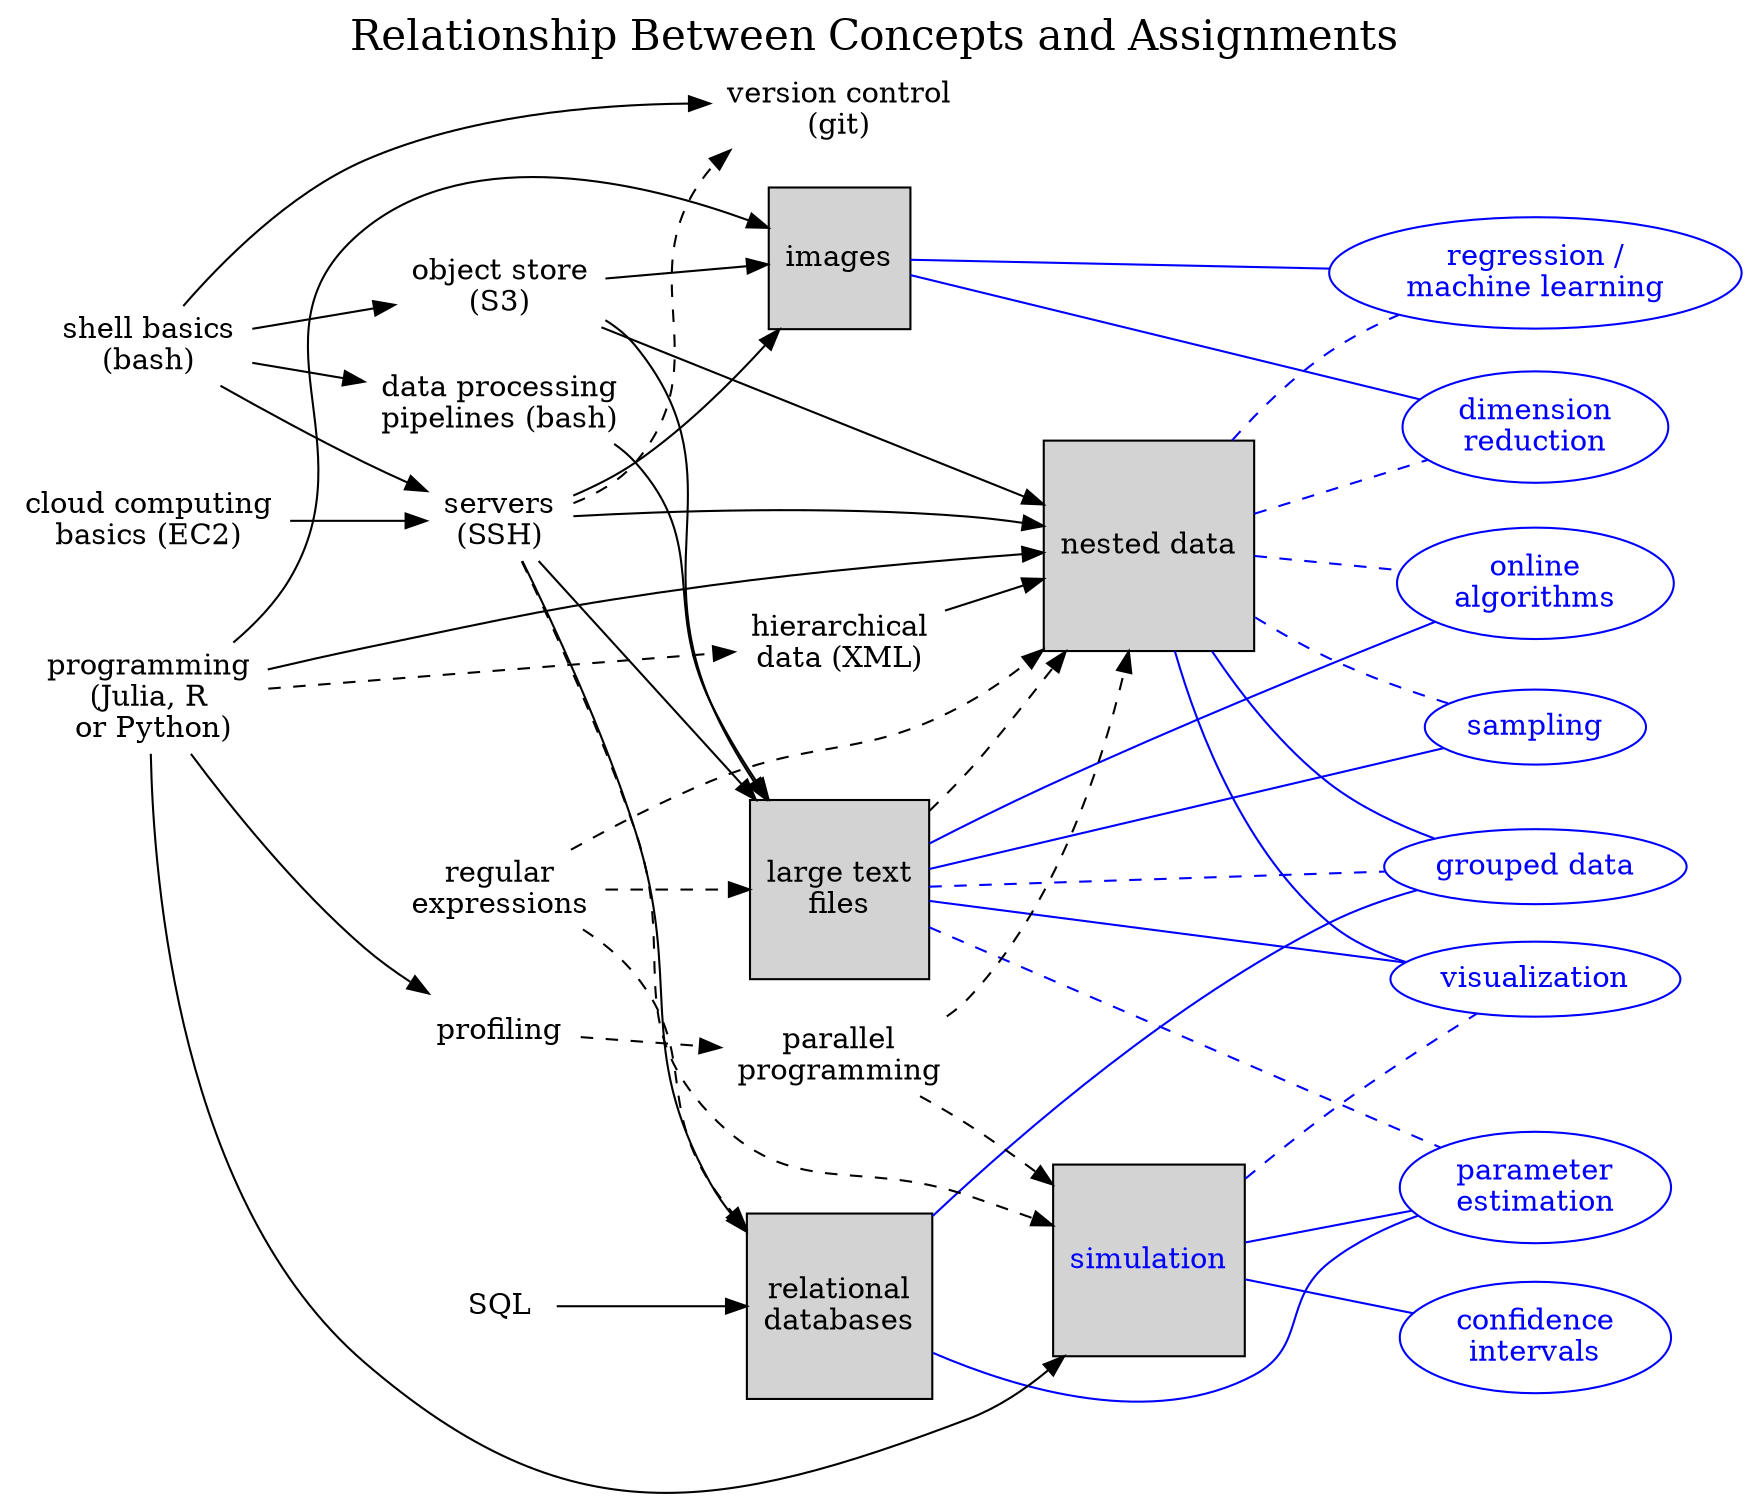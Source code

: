 digraph {
rankdir = LR;
labelloc="t";
fontsize = 20;
label="Relationship Between Concepts and Assignments";

// assignments
node [shape = square, style = filled]
large_text_files [label = "large text\nfiles"]
nested_data [label = "nested data"]
database [label = "relational\ndatabases"]
images [label = "images"]
simulation [label = "simulation", fontcolor = blue]

// tech skills
//node [shape = rectangle, style = unfilled]
node [shape = none, style = unfilled]
shell_basics [label = "shell basics\n(bash)"]
shell_advanced [label = "data processing\n\pipelines (bash)"]
ssh [label = "servers\n(SSH)"]
git [label = "version control\n(git)"]
profiling
parallel [label = "parallel\nprogramming"]
ec2 [label = "cloud computing\nbasics (EC2)"]
sql [label = "SQL"]
s3 [label = "object store\n(S3)"]
programming [label = "programming\n(Julia, R\n or Python)"]
xml [label = "hierarchical\ndata (XML)"]
regex [label = "regular\nexpressions"]

// hard dependencies
shell_basics -> ssh
shell_basics -> git
shell_basics -> shell_advanced
shell_basics -> s3
shell_advanced -> large_text_files
ec2 -> ssh
sql -> database
s3 -> large_text_files
s3 -> nested_data
s3 -> images
ssh -> large_text_files
ssh -> nested_data
ssh -> images
ssh -> database
programming -> nested_data
programming -> profiling
programming -> images
programming -> simulation
xml -> nested_data


// soft dependencies
edge [style = dashed]
large_text_files -> nested_data
parallel -> simulation
parallel -> nested_data
//parallel -> images
profiling -> parallel
programming -> xml
regex -> nested_data
regex -> large_text_files
regex -> database
ssh -> simulation
ssh -> git

// statistical ideas
node [shape = oval, color = blue, fontcolor = blue]
sampling
visualization
ml [label = "regression /\nmachine learning"]
grouped [label = "grouped data"]
estimation [label = "parameter\nestimation"]
dim_reduce [label = "dimension\nreduction"]
conf_interval [label = "confidence\nintervals"]
online_algo [label = "online\nalgorithms"]

// statistics optional connections
edge [color = blue, dir = none]
large_text_files -> grouped
large_text_files -> estimation
nested_data -> ml
nested_data -> sampling
nested_data -> online_algo
nested_data -> dim_reduce
simulation -> visualization

// statistics
edge [style = solid]
large_text_files -> sampling
large_text_files -> online_algo
large_text_files -> visualization
nested_data -> visualization
nested_data -> grouped
simulation -> estimation
simulation -> conf_interval
images -> ml
images -> dim_reduce
database -> grouped
database -> estimation
}
